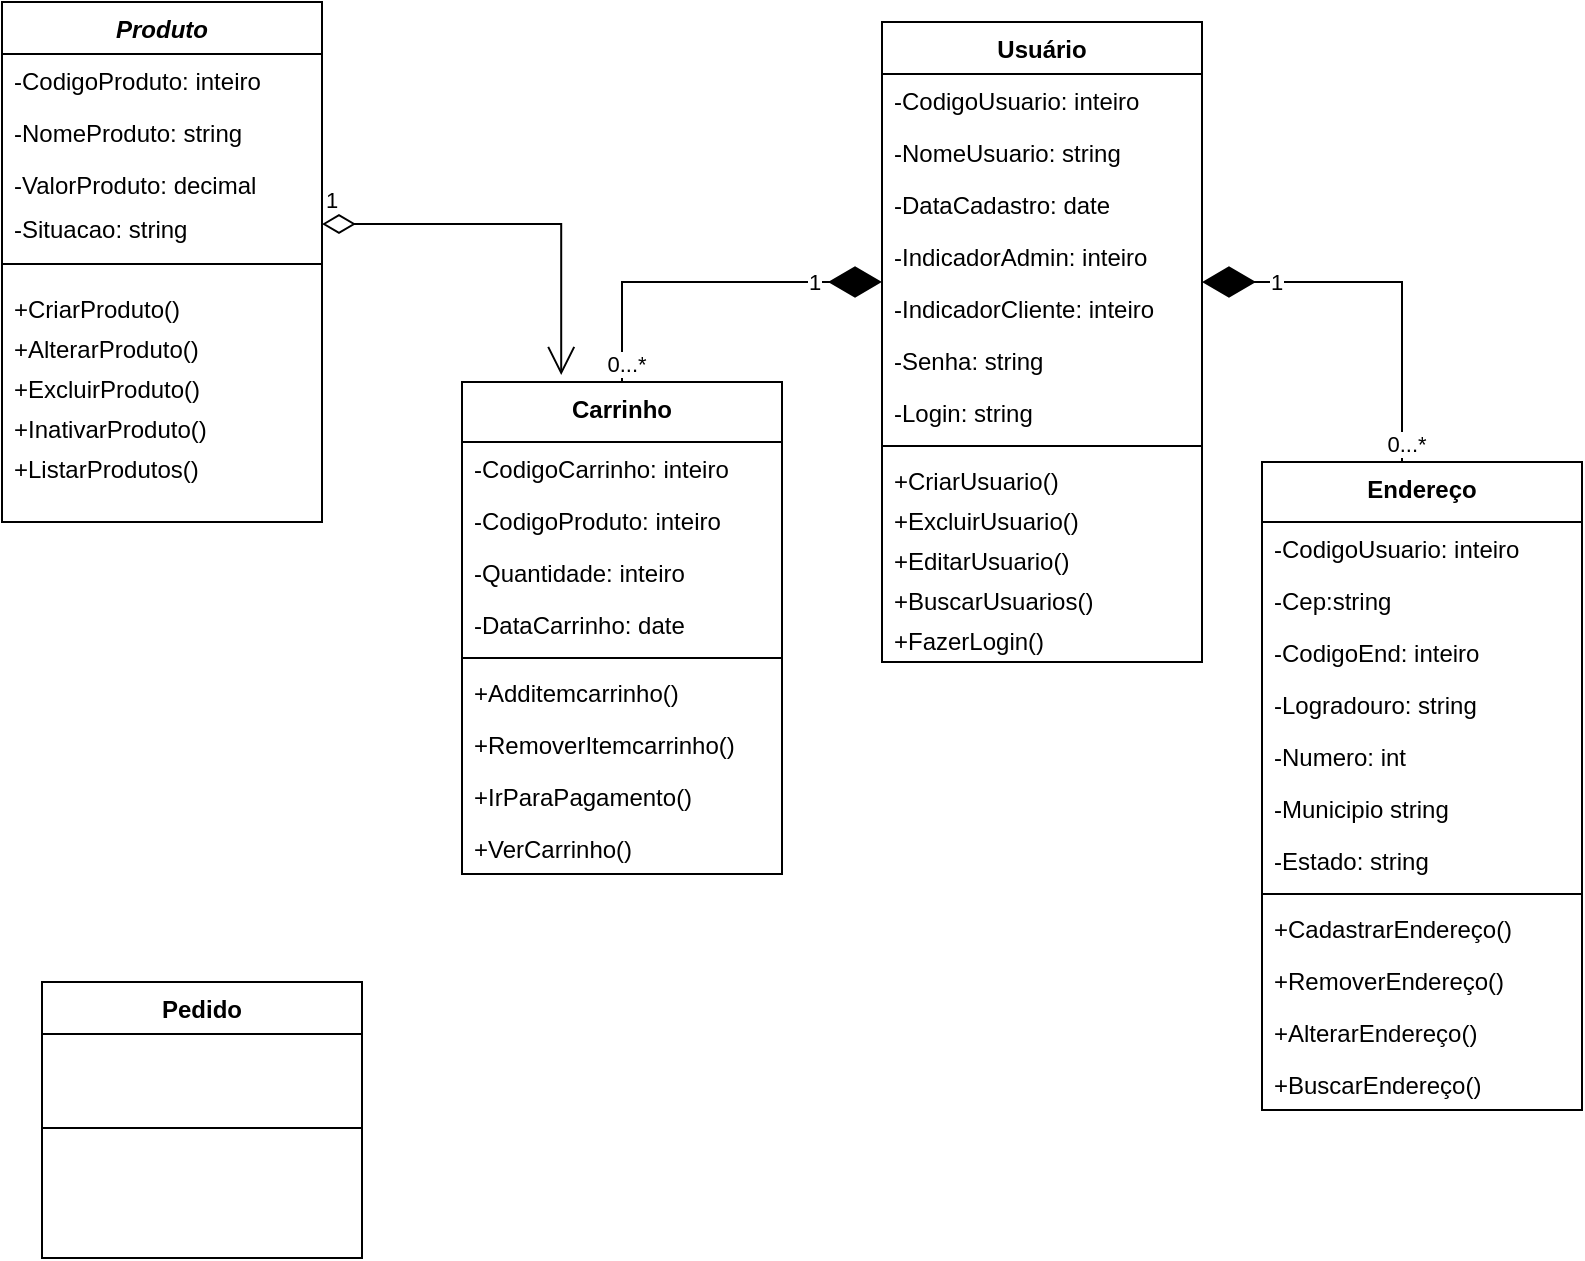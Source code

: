 <mxfile version="22.0.4" type="github">
  <diagram id="C5RBs43oDa-KdzZeNtuy" name="Page-1">
    <mxGraphModel dx="1195" dy="632" grid="1" gridSize="10" guides="1" tooltips="1" connect="1" arrows="1" fold="1" page="1" pageScale="1" pageWidth="827" pageHeight="1169" background="#ffffff" math="0" shadow="0">
      <root>
        <mxCell id="WIyWlLk6GJQsqaUBKTNV-0" />
        <mxCell id="WIyWlLk6GJQsqaUBKTNV-1" parent="WIyWlLk6GJQsqaUBKTNV-0" />
        <mxCell id="zkfFHV4jXpPFQw0GAbJ--0" value="Produto" style="swimlane;fontStyle=3;align=center;verticalAlign=top;childLayout=stackLayout;horizontal=1;startSize=26;horizontalStack=0;resizeParent=1;resizeLast=0;collapsible=1;marginBottom=0;rounded=0;shadow=0;strokeWidth=1;" parent="WIyWlLk6GJQsqaUBKTNV-1" vertex="1">
          <mxGeometry x="10" y="40" width="160" height="260" as="geometry">
            <mxRectangle x="230" y="140" width="160" height="26" as="alternateBounds" />
          </mxGeometry>
        </mxCell>
        <mxCell id="zkfFHV4jXpPFQw0GAbJ--1" value="-CodigoProduto: inteiro" style="text;align=left;verticalAlign=top;spacingLeft=4;spacingRight=4;overflow=hidden;rotatable=0;points=[[0,0.5],[1,0.5]];portConstraint=eastwest;" parent="zkfFHV4jXpPFQw0GAbJ--0" vertex="1">
          <mxGeometry y="26" width="160" height="26" as="geometry" />
        </mxCell>
        <mxCell id="zkfFHV4jXpPFQw0GAbJ--2" value="-NomeProduto: string" style="text;align=left;verticalAlign=top;spacingLeft=4;spacingRight=4;overflow=hidden;rotatable=0;points=[[0,0.5],[1,0.5]];portConstraint=eastwest;rounded=0;shadow=0;html=0;" parent="zkfFHV4jXpPFQw0GAbJ--0" vertex="1">
          <mxGeometry y="52" width="160" height="26" as="geometry" />
        </mxCell>
        <mxCell id="zkfFHV4jXpPFQw0GAbJ--3" value="-ValorProduto: decimal" style="text;align=left;verticalAlign=top;spacingLeft=4;spacingRight=4;overflow=hidden;rotatable=0;points=[[0,0.5],[1,0.5]];portConstraint=eastwest;rounded=0;shadow=0;html=0;" parent="zkfFHV4jXpPFQw0GAbJ--0" vertex="1">
          <mxGeometry y="78" width="160" height="22" as="geometry" />
        </mxCell>
        <mxCell id="i352-AiBHvooWn0uFY7--8" value="-Situacao: string" style="text;align=left;verticalAlign=top;spacingLeft=4;spacingRight=4;overflow=hidden;rotatable=0;points=[[0,0.5],[1,0.5]];portConstraint=eastwest;rounded=0;shadow=0;html=0;" parent="zkfFHV4jXpPFQw0GAbJ--0" vertex="1">
          <mxGeometry y="100" width="160" height="22" as="geometry" />
        </mxCell>
        <mxCell id="zkfFHV4jXpPFQw0GAbJ--4" value="" style="line;html=1;strokeWidth=1;align=left;verticalAlign=middle;spacingTop=-1;spacingLeft=3;spacingRight=3;rotatable=0;labelPosition=right;points=[];portConstraint=eastwest;" parent="zkfFHV4jXpPFQw0GAbJ--0" vertex="1">
          <mxGeometry y="122" width="160" height="18" as="geometry" />
        </mxCell>
        <mxCell id="zkfFHV4jXpPFQw0GAbJ--5" value="+CriarProduto()" style="text;align=left;verticalAlign=top;spacingLeft=4;spacingRight=4;overflow=hidden;rotatable=0;points=[[0,0.5],[1,0.5]];portConstraint=eastwest;" parent="zkfFHV4jXpPFQw0GAbJ--0" vertex="1">
          <mxGeometry y="140" width="160" height="20" as="geometry" />
        </mxCell>
        <mxCell id="i352-AiBHvooWn0uFY7--10" value="+AlterarProduto()" style="text;align=left;verticalAlign=top;spacingLeft=4;spacingRight=4;overflow=hidden;rotatable=0;points=[[0,0.5],[1,0.5]];portConstraint=eastwest;" parent="zkfFHV4jXpPFQw0GAbJ--0" vertex="1">
          <mxGeometry y="160" width="160" height="20" as="geometry" />
        </mxCell>
        <mxCell id="i352-AiBHvooWn0uFY7--12" value="+ExcluirProduto()" style="text;align=left;verticalAlign=top;spacingLeft=4;spacingRight=4;overflow=hidden;rotatable=0;points=[[0,0.5],[1,0.5]];portConstraint=eastwest;" parent="zkfFHV4jXpPFQw0GAbJ--0" vertex="1">
          <mxGeometry y="180" width="160" height="20" as="geometry" />
        </mxCell>
        <mxCell id="i352-AiBHvooWn0uFY7--11" value="+InativarProduto()" style="text;align=left;verticalAlign=top;spacingLeft=4;spacingRight=4;overflow=hidden;rotatable=0;points=[[0,0.5],[1,0.5]];portConstraint=eastwest;" parent="zkfFHV4jXpPFQw0GAbJ--0" vertex="1">
          <mxGeometry y="200" width="160" height="20" as="geometry" />
        </mxCell>
        <mxCell id="i352-AiBHvooWn0uFY7--13" value="+ListarProdutos()" style="text;align=left;verticalAlign=top;spacingLeft=4;spacingRight=4;overflow=hidden;rotatable=0;points=[[0,0.5],[1,0.5]];portConstraint=eastwest;" parent="zkfFHV4jXpPFQw0GAbJ--0" vertex="1">
          <mxGeometry y="220" width="160" height="30" as="geometry" />
        </mxCell>
        <mxCell id="zkfFHV4jXpPFQw0GAbJ--17" value="Carrinho" style="swimlane;fontStyle=1;align=center;verticalAlign=top;childLayout=stackLayout;horizontal=1;startSize=30;horizontalStack=0;resizeParent=1;resizeLast=0;collapsible=1;marginBottom=0;rounded=0;shadow=0;strokeWidth=1;" parent="WIyWlLk6GJQsqaUBKTNV-1" vertex="1">
          <mxGeometry x="240" y="230" width="160" height="246" as="geometry">
            <mxRectangle x="550" y="140" width="160" height="26" as="alternateBounds" />
          </mxGeometry>
        </mxCell>
        <mxCell id="zkfFHV4jXpPFQw0GAbJ--18" value="-CodigoCarrinho: inteiro" style="text;align=left;verticalAlign=top;spacingLeft=4;spacingRight=4;overflow=hidden;rotatable=0;points=[[0,0.5],[1,0.5]];portConstraint=eastwest;" parent="zkfFHV4jXpPFQw0GAbJ--17" vertex="1">
          <mxGeometry y="30" width="160" height="26" as="geometry" />
        </mxCell>
        <mxCell id="zkfFHV4jXpPFQw0GAbJ--19" value="-CodigoProduto: inteiro" style="text;align=left;verticalAlign=top;spacingLeft=4;spacingRight=4;overflow=hidden;rotatable=0;points=[[0,0.5],[1,0.5]];portConstraint=eastwest;rounded=0;shadow=0;html=0;" parent="zkfFHV4jXpPFQw0GAbJ--17" vertex="1">
          <mxGeometry y="56" width="160" height="26" as="geometry" />
        </mxCell>
        <mxCell id="zkfFHV4jXpPFQw0GAbJ--20" value="-Quantidade: inteiro" style="text;align=left;verticalAlign=top;spacingLeft=4;spacingRight=4;overflow=hidden;rotatable=0;points=[[0,0.5],[1,0.5]];portConstraint=eastwest;rounded=0;shadow=0;html=0;" parent="zkfFHV4jXpPFQw0GAbJ--17" vertex="1">
          <mxGeometry y="82" width="160" height="26" as="geometry" />
        </mxCell>
        <mxCell id="zkfFHV4jXpPFQw0GAbJ--21" value="-DataCarrinho: date" style="text;align=left;verticalAlign=top;spacingLeft=4;spacingRight=4;overflow=hidden;rotatable=0;points=[[0,0.5],[1,0.5]];portConstraint=eastwest;rounded=0;shadow=0;html=0;" parent="zkfFHV4jXpPFQw0GAbJ--17" vertex="1">
          <mxGeometry y="108" width="160" height="26" as="geometry" />
        </mxCell>
        <mxCell id="zkfFHV4jXpPFQw0GAbJ--23" value="" style="line;html=1;strokeWidth=1;align=left;verticalAlign=middle;spacingTop=-1;spacingLeft=3;spacingRight=3;rotatable=0;labelPosition=right;points=[];portConstraint=eastwest;" parent="zkfFHV4jXpPFQw0GAbJ--17" vertex="1">
          <mxGeometry y="134" width="160" height="8" as="geometry" />
        </mxCell>
        <mxCell id="zkfFHV4jXpPFQw0GAbJ--24" value="+Additemcarrinho()" style="text;align=left;verticalAlign=top;spacingLeft=4;spacingRight=4;overflow=hidden;rotatable=0;points=[[0,0.5],[1,0.5]];portConstraint=eastwest;" parent="zkfFHV4jXpPFQw0GAbJ--17" vertex="1">
          <mxGeometry y="142" width="160" height="26" as="geometry" />
        </mxCell>
        <mxCell id="zkfFHV4jXpPFQw0GAbJ--25" value="+RemoverItemcarrinho()" style="text;align=left;verticalAlign=top;spacingLeft=4;spacingRight=4;overflow=hidden;rotatable=0;points=[[0,0.5],[1,0.5]];portConstraint=eastwest;" parent="zkfFHV4jXpPFQw0GAbJ--17" vertex="1">
          <mxGeometry y="168" width="160" height="26" as="geometry" />
        </mxCell>
        <mxCell id="96L9dIY6JaFPqIYbrjA0-58" value="+IrParaPagamento()" style="text;align=left;verticalAlign=top;spacingLeft=4;spacingRight=4;overflow=hidden;rotatable=0;points=[[0,0.5],[1,0.5]];portConstraint=eastwest;" vertex="1" parent="zkfFHV4jXpPFQw0GAbJ--17">
          <mxGeometry y="194" width="160" height="26" as="geometry" />
        </mxCell>
        <mxCell id="96L9dIY6JaFPqIYbrjA0-59" value="+VerCarrinho()" style="text;align=left;verticalAlign=top;spacingLeft=4;spacingRight=4;overflow=hidden;rotatable=0;points=[[0,0.5],[1,0.5]];portConstraint=eastwest;" vertex="1" parent="zkfFHV4jXpPFQw0GAbJ--17">
          <mxGeometry y="220" width="160" height="26" as="geometry" />
        </mxCell>
        <mxCell id="96L9dIY6JaFPqIYbrjA0-4" value="" style="endArrow=diamondThin;endFill=1;endSize=24;html=1;rounded=0;" edge="1" parent="WIyWlLk6GJQsqaUBKTNV-1">
          <mxGeometry width="160" relative="1" as="geometry">
            <mxPoint x="320" y="230" as="sourcePoint" />
            <mxPoint x="450" y="180" as="targetPoint" />
            <Array as="points">
              <mxPoint x="320" y="180" />
            </Array>
          </mxGeometry>
        </mxCell>
        <mxCell id="96L9dIY6JaFPqIYbrjA0-14" value="1" style="edgeLabel;html=1;align=center;verticalAlign=middle;resizable=0;points=[];" vertex="1" connectable="0" parent="96L9dIY6JaFPqIYbrjA0-4">
          <mxGeometry x="0.617" relative="1" as="geometry">
            <mxPoint as="offset" />
          </mxGeometry>
        </mxCell>
        <mxCell id="96L9dIY6JaFPqIYbrjA0-15" value="0...*" style="edgeLabel;html=1;align=center;verticalAlign=middle;resizable=0;points=[];" vertex="1" connectable="0" parent="96L9dIY6JaFPqIYbrjA0-4">
          <mxGeometry x="-0.898" y="-2" relative="1" as="geometry">
            <mxPoint as="offset" />
          </mxGeometry>
        </mxCell>
        <mxCell id="96L9dIY6JaFPqIYbrjA0-33" value="Usuário" style="swimlane;fontStyle=1;align=center;verticalAlign=top;childLayout=stackLayout;horizontal=1;startSize=26;horizontalStack=0;resizeParent=1;resizeParentMax=0;resizeLast=0;collapsible=1;marginBottom=0;whiteSpace=wrap;html=1;" vertex="1" parent="WIyWlLk6GJQsqaUBKTNV-1">
          <mxGeometry x="450" y="50" width="160" height="320" as="geometry" />
        </mxCell>
        <mxCell id="96L9dIY6JaFPqIYbrjA0-6" value="-CodigoUsuario: inteiro" style="text;align=left;verticalAlign=top;spacingLeft=4;spacingRight=4;overflow=hidden;rotatable=0;points=[[0,0.5],[1,0.5]];portConstraint=eastwest;" vertex="1" parent="96L9dIY6JaFPqIYbrjA0-33">
          <mxGeometry y="26" width="160" height="26" as="geometry" />
        </mxCell>
        <mxCell id="96L9dIY6JaFPqIYbrjA0-38" value="-NomeUsuario: string" style="text;align=left;verticalAlign=top;spacingLeft=4;spacingRight=4;overflow=hidden;rotatable=0;points=[[0,0.5],[1,0.5]];portConstraint=eastwest;rounded=0;shadow=0;html=0;" vertex="1" parent="96L9dIY6JaFPqIYbrjA0-33">
          <mxGeometry y="52" width="160" height="26" as="geometry" />
        </mxCell>
        <mxCell id="96L9dIY6JaFPqIYbrjA0-43" value="-DataCadastro: date" style="text;align=left;verticalAlign=top;spacingLeft=4;spacingRight=4;overflow=hidden;rotatable=0;points=[[0,0.5],[1,0.5]];portConstraint=eastwest;" vertex="1" parent="96L9dIY6JaFPqIYbrjA0-33">
          <mxGeometry y="78" width="160" height="26" as="geometry" />
        </mxCell>
        <mxCell id="96L9dIY6JaFPqIYbrjA0-42" value="-IndicadorAdmin: inteiro" style="text;align=left;verticalAlign=top;spacingLeft=4;spacingRight=4;overflow=hidden;rotatable=0;points=[[0,0.5],[1,0.5]];portConstraint=eastwest;" vertex="1" parent="96L9dIY6JaFPqIYbrjA0-33">
          <mxGeometry y="104" width="160" height="26" as="geometry" />
        </mxCell>
        <mxCell id="96L9dIY6JaFPqIYbrjA0-41" value="-IndicadorCliente: inteiro" style="text;align=left;verticalAlign=top;spacingLeft=4;spacingRight=4;overflow=hidden;rotatable=0;points=[[0,0.5],[1,0.5]];portConstraint=eastwest;" vertex="1" parent="96L9dIY6JaFPqIYbrjA0-33">
          <mxGeometry y="130" width="160" height="26" as="geometry" />
        </mxCell>
        <mxCell id="96L9dIY6JaFPqIYbrjA0-40" value="-Senha: string" style="text;align=left;verticalAlign=top;spacingLeft=4;spacingRight=4;overflow=hidden;rotatable=0;points=[[0,0.5],[1,0.5]];portConstraint=eastwest;rounded=0;shadow=0;html=0;" vertex="1" parent="96L9dIY6JaFPqIYbrjA0-33">
          <mxGeometry y="156" width="160" height="26" as="geometry" />
        </mxCell>
        <mxCell id="96L9dIY6JaFPqIYbrjA0-39" value="-Login: string" style="text;align=left;verticalAlign=top;spacingLeft=4;spacingRight=4;overflow=hidden;rotatable=0;points=[[0,0.5],[1,0.5]];portConstraint=eastwest;rounded=0;shadow=0;html=0;" vertex="1" parent="96L9dIY6JaFPqIYbrjA0-33">
          <mxGeometry y="182" width="160" height="26" as="geometry" />
        </mxCell>
        <mxCell id="96L9dIY6JaFPqIYbrjA0-35" value="" style="line;strokeWidth=1;fillColor=none;align=left;verticalAlign=middle;spacingTop=-1;spacingLeft=3;spacingRight=3;rotatable=0;labelPosition=right;points=[];portConstraint=eastwest;strokeColor=inherit;" vertex="1" parent="96L9dIY6JaFPqIYbrjA0-33">
          <mxGeometry y="208" width="160" height="8" as="geometry" />
        </mxCell>
        <mxCell id="96L9dIY6JaFPqIYbrjA0-37" value="+CriarUsuario()" style="text;align=left;verticalAlign=top;spacingLeft=4;spacingRight=4;overflow=hidden;rotatable=0;points=[[0,0.5],[1,0.5]];portConstraint=eastwest;" vertex="1" parent="96L9dIY6JaFPqIYbrjA0-33">
          <mxGeometry y="216" width="160" height="20" as="geometry" />
        </mxCell>
        <mxCell id="96L9dIY6JaFPqIYbrjA0-56" value="+ExcluirUsuario()" style="text;align=left;verticalAlign=top;spacingLeft=4;spacingRight=4;overflow=hidden;rotatable=0;points=[[0,0.5],[1,0.5]];portConstraint=eastwest;" vertex="1" parent="96L9dIY6JaFPqIYbrjA0-33">
          <mxGeometry y="236" width="160" height="20" as="geometry" />
        </mxCell>
        <mxCell id="96L9dIY6JaFPqIYbrjA0-55" value="+EditarUsuario()" style="text;align=left;verticalAlign=top;spacingLeft=4;spacingRight=4;overflow=hidden;rotatable=0;points=[[0,0.5],[1,0.5]];portConstraint=eastwest;" vertex="1" parent="96L9dIY6JaFPqIYbrjA0-33">
          <mxGeometry y="256" width="160" height="20" as="geometry" />
        </mxCell>
        <mxCell id="96L9dIY6JaFPqIYbrjA0-57" value="+BuscarUsuarios()" style="text;align=left;verticalAlign=top;spacingLeft=4;spacingRight=4;overflow=hidden;rotatable=0;points=[[0,0.5],[1,0.5]];portConstraint=eastwest;" vertex="1" parent="96L9dIY6JaFPqIYbrjA0-33">
          <mxGeometry y="276" width="160" height="20" as="geometry" />
        </mxCell>
        <mxCell id="96L9dIY6JaFPqIYbrjA0-54" value="+FazerLogin()" style="text;align=left;verticalAlign=top;spacingLeft=4;spacingRight=4;overflow=hidden;rotatable=0;points=[[0,0.5],[1,0.5]];portConstraint=eastwest;" vertex="1" parent="96L9dIY6JaFPqIYbrjA0-33">
          <mxGeometry y="296" width="160" height="24" as="geometry" />
        </mxCell>
        <mxCell id="zkfFHV4jXpPFQw0GAbJ--6" value="Pedido" style="swimlane;fontStyle=1;align=center;verticalAlign=top;childLayout=stackLayout;horizontal=1;startSize=26;horizontalStack=0;resizeParent=1;resizeLast=0;collapsible=1;marginBottom=0;rounded=0;shadow=0;strokeWidth=1;" parent="WIyWlLk6GJQsqaUBKTNV-1" vertex="1">
          <mxGeometry x="30" y="530" width="160" height="138" as="geometry">
            <mxRectangle x="130" y="380" width="160" height="26" as="alternateBounds" />
          </mxGeometry>
        </mxCell>
        <mxCell id="zkfFHV4jXpPFQw0GAbJ--9" value="" style="line;html=1;strokeWidth=1;align=left;verticalAlign=middle;spacingTop=-1;spacingLeft=3;spacingRight=3;rotatable=0;labelPosition=right;points=[];portConstraint=eastwest;" parent="zkfFHV4jXpPFQw0GAbJ--6" vertex="1">
          <mxGeometry y="26" width="160" height="94" as="geometry" />
        </mxCell>
        <mxCell id="96L9dIY6JaFPqIYbrjA0-63" value="Endereço" style="swimlane;fontStyle=1;align=center;verticalAlign=top;childLayout=stackLayout;horizontal=1;startSize=30;horizontalStack=0;resizeParent=1;resizeLast=0;collapsible=1;marginBottom=0;rounded=0;shadow=0;strokeWidth=1;" vertex="1" parent="WIyWlLk6GJQsqaUBKTNV-1">
          <mxGeometry x="640" y="270" width="160" height="324" as="geometry">
            <mxRectangle x="550" y="140" width="160" height="26" as="alternateBounds" />
          </mxGeometry>
        </mxCell>
        <mxCell id="96L9dIY6JaFPqIYbrjA0-64" value="-CodigoUsuario: inteiro" style="text;align=left;verticalAlign=top;spacingLeft=4;spacingRight=4;overflow=hidden;rotatable=0;points=[[0,0.5],[1,0.5]];portConstraint=eastwest;" vertex="1" parent="96L9dIY6JaFPqIYbrjA0-63">
          <mxGeometry y="30" width="160" height="26" as="geometry" />
        </mxCell>
        <mxCell id="96L9dIY6JaFPqIYbrjA0-65" value="-Cep:string" style="text;align=left;verticalAlign=top;spacingLeft=4;spacingRight=4;overflow=hidden;rotatable=0;points=[[0,0.5],[1,0.5]];portConstraint=eastwest;rounded=0;shadow=0;html=0;" vertex="1" parent="96L9dIY6JaFPqIYbrjA0-63">
          <mxGeometry y="56" width="160" height="26" as="geometry" />
        </mxCell>
        <mxCell id="96L9dIY6JaFPqIYbrjA0-66" value="-CodigoEnd: inteiro" style="text;align=left;verticalAlign=top;spacingLeft=4;spacingRight=4;overflow=hidden;rotatable=0;points=[[0,0.5],[1,0.5]];portConstraint=eastwest;rounded=0;shadow=0;html=0;" vertex="1" parent="96L9dIY6JaFPqIYbrjA0-63">
          <mxGeometry y="82" width="160" height="26" as="geometry" />
        </mxCell>
        <mxCell id="96L9dIY6JaFPqIYbrjA0-67" value="-Logradouro: string" style="text;align=left;verticalAlign=top;spacingLeft=4;spacingRight=4;overflow=hidden;rotatable=0;points=[[0,0.5],[1,0.5]];portConstraint=eastwest;rounded=0;shadow=0;html=0;" vertex="1" parent="96L9dIY6JaFPqIYbrjA0-63">
          <mxGeometry y="108" width="160" height="26" as="geometry" />
        </mxCell>
        <mxCell id="96L9dIY6JaFPqIYbrjA0-81" value="-Numero: int" style="text;align=left;verticalAlign=top;spacingLeft=4;spacingRight=4;overflow=hidden;rotatable=0;points=[[0,0.5],[1,0.5]];portConstraint=eastwest;rounded=0;shadow=0;html=0;" vertex="1" parent="96L9dIY6JaFPqIYbrjA0-63">
          <mxGeometry y="134" width="160" height="26" as="geometry" />
        </mxCell>
        <mxCell id="96L9dIY6JaFPqIYbrjA0-82" value="-Municipio string" style="text;align=left;verticalAlign=top;spacingLeft=4;spacingRight=4;overflow=hidden;rotatable=0;points=[[0,0.5],[1,0.5]];portConstraint=eastwest;rounded=0;shadow=0;html=0;" vertex="1" parent="96L9dIY6JaFPqIYbrjA0-63">
          <mxGeometry y="160" width="160" height="26" as="geometry" />
        </mxCell>
        <mxCell id="96L9dIY6JaFPqIYbrjA0-83" value="-Estado: string" style="text;align=left;verticalAlign=top;spacingLeft=4;spacingRight=4;overflow=hidden;rotatable=0;points=[[0,0.5],[1,0.5]];portConstraint=eastwest;rounded=0;shadow=0;html=0;" vertex="1" parent="96L9dIY6JaFPqIYbrjA0-63">
          <mxGeometry y="186" width="160" height="26" as="geometry" />
        </mxCell>
        <mxCell id="96L9dIY6JaFPqIYbrjA0-68" value="" style="line;html=1;strokeWidth=1;align=left;verticalAlign=middle;spacingTop=-1;spacingLeft=3;spacingRight=3;rotatable=0;labelPosition=right;points=[];portConstraint=eastwest;" vertex="1" parent="96L9dIY6JaFPqIYbrjA0-63">
          <mxGeometry y="212" width="160" height="8" as="geometry" />
        </mxCell>
        <mxCell id="96L9dIY6JaFPqIYbrjA0-69" value="+CadastrarEndereço()" style="text;align=left;verticalAlign=top;spacingLeft=4;spacingRight=4;overflow=hidden;rotatable=0;points=[[0,0.5],[1,0.5]];portConstraint=eastwest;" vertex="1" parent="96L9dIY6JaFPqIYbrjA0-63">
          <mxGeometry y="220" width="160" height="26" as="geometry" />
        </mxCell>
        <mxCell id="96L9dIY6JaFPqIYbrjA0-70" value="+RemoverEndereço()" style="text;align=left;verticalAlign=top;spacingLeft=4;spacingRight=4;overflow=hidden;rotatable=0;points=[[0,0.5],[1,0.5]];portConstraint=eastwest;" vertex="1" parent="96L9dIY6JaFPqIYbrjA0-63">
          <mxGeometry y="246" width="160" height="26" as="geometry" />
        </mxCell>
        <mxCell id="96L9dIY6JaFPqIYbrjA0-71" value="+AlterarEndereço()" style="text;align=left;verticalAlign=top;spacingLeft=4;spacingRight=4;overflow=hidden;rotatable=0;points=[[0,0.5],[1,0.5]];portConstraint=eastwest;" vertex="1" parent="96L9dIY6JaFPqIYbrjA0-63">
          <mxGeometry y="272" width="160" height="26" as="geometry" />
        </mxCell>
        <mxCell id="96L9dIY6JaFPqIYbrjA0-72" value="+BuscarEndereço()" style="text;align=left;verticalAlign=top;spacingLeft=4;spacingRight=4;overflow=hidden;rotatable=0;points=[[0,0.5],[1,0.5]];portConstraint=eastwest;" vertex="1" parent="96L9dIY6JaFPqIYbrjA0-63">
          <mxGeometry y="298" width="160" height="26" as="geometry" />
        </mxCell>
        <mxCell id="96L9dIY6JaFPqIYbrjA0-76" value="1" style="endArrow=open;html=1;endSize=12;startArrow=diamondThin;startSize=14;startFill=0;edgeStyle=orthogonalEdgeStyle;align=left;verticalAlign=bottom;rounded=0;entryX=0.31;entryY=-0.014;entryDx=0;entryDy=0;entryPerimeter=0;exitX=1;exitY=0.5;exitDx=0;exitDy=0;" edge="1" parent="WIyWlLk6GJQsqaUBKTNV-1" source="i352-AiBHvooWn0uFY7--8" target="zkfFHV4jXpPFQw0GAbJ--17">
          <mxGeometry x="-1" y="3" relative="1" as="geometry">
            <mxPoint x="180" y="151" as="sourcePoint" />
            <mxPoint x="330" y="150" as="targetPoint" />
            <Array as="points">
              <mxPoint x="290" y="151" />
            </Array>
          </mxGeometry>
        </mxCell>
        <mxCell id="96L9dIY6JaFPqIYbrjA0-78" value="" style="endArrow=diamondThin;endFill=1;endSize=24;html=1;rounded=0;entryX=1;entryY=0;entryDx=0;entryDy=0;entryPerimeter=0;" edge="1" parent="WIyWlLk6GJQsqaUBKTNV-1" target="96L9dIY6JaFPqIYbrjA0-41">
          <mxGeometry width="160" relative="1" as="geometry">
            <mxPoint x="710" y="270" as="sourcePoint" />
            <mxPoint x="840" y="220" as="targetPoint" />
            <Array as="points">
              <mxPoint x="710" y="180" />
            </Array>
          </mxGeometry>
        </mxCell>
        <mxCell id="96L9dIY6JaFPqIYbrjA0-79" value="1" style="edgeLabel;html=1;align=center;verticalAlign=middle;resizable=0;points=[];" vertex="1" connectable="0" parent="96L9dIY6JaFPqIYbrjA0-78">
          <mxGeometry x="0.617" relative="1" as="geometry">
            <mxPoint as="offset" />
          </mxGeometry>
        </mxCell>
        <mxCell id="96L9dIY6JaFPqIYbrjA0-80" value="0...*" style="edgeLabel;html=1;align=center;verticalAlign=middle;resizable=0;points=[];" vertex="1" connectable="0" parent="96L9dIY6JaFPqIYbrjA0-78">
          <mxGeometry x="-0.898" y="-2" relative="1" as="geometry">
            <mxPoint as="offset" />
          </mxGeometry>
        </mxCell>
      </root>
    </mxGraphModel>
  </diagram>
</mxfile>
